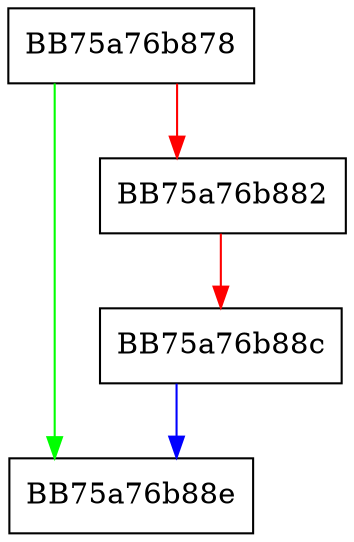 digraph numericType {
  node [shape="box"];
  graph [splines=ortho];
  BB75a76b878 -> BB75a76b88e [color="green"];
  BB75a76b878 -> BB75a76b882 [color="red"];
  BB75a76b882 -> BB75a76b88c [color="red"];
  BB75a76b88c -> BB75a76b88e [color="blue"];
}